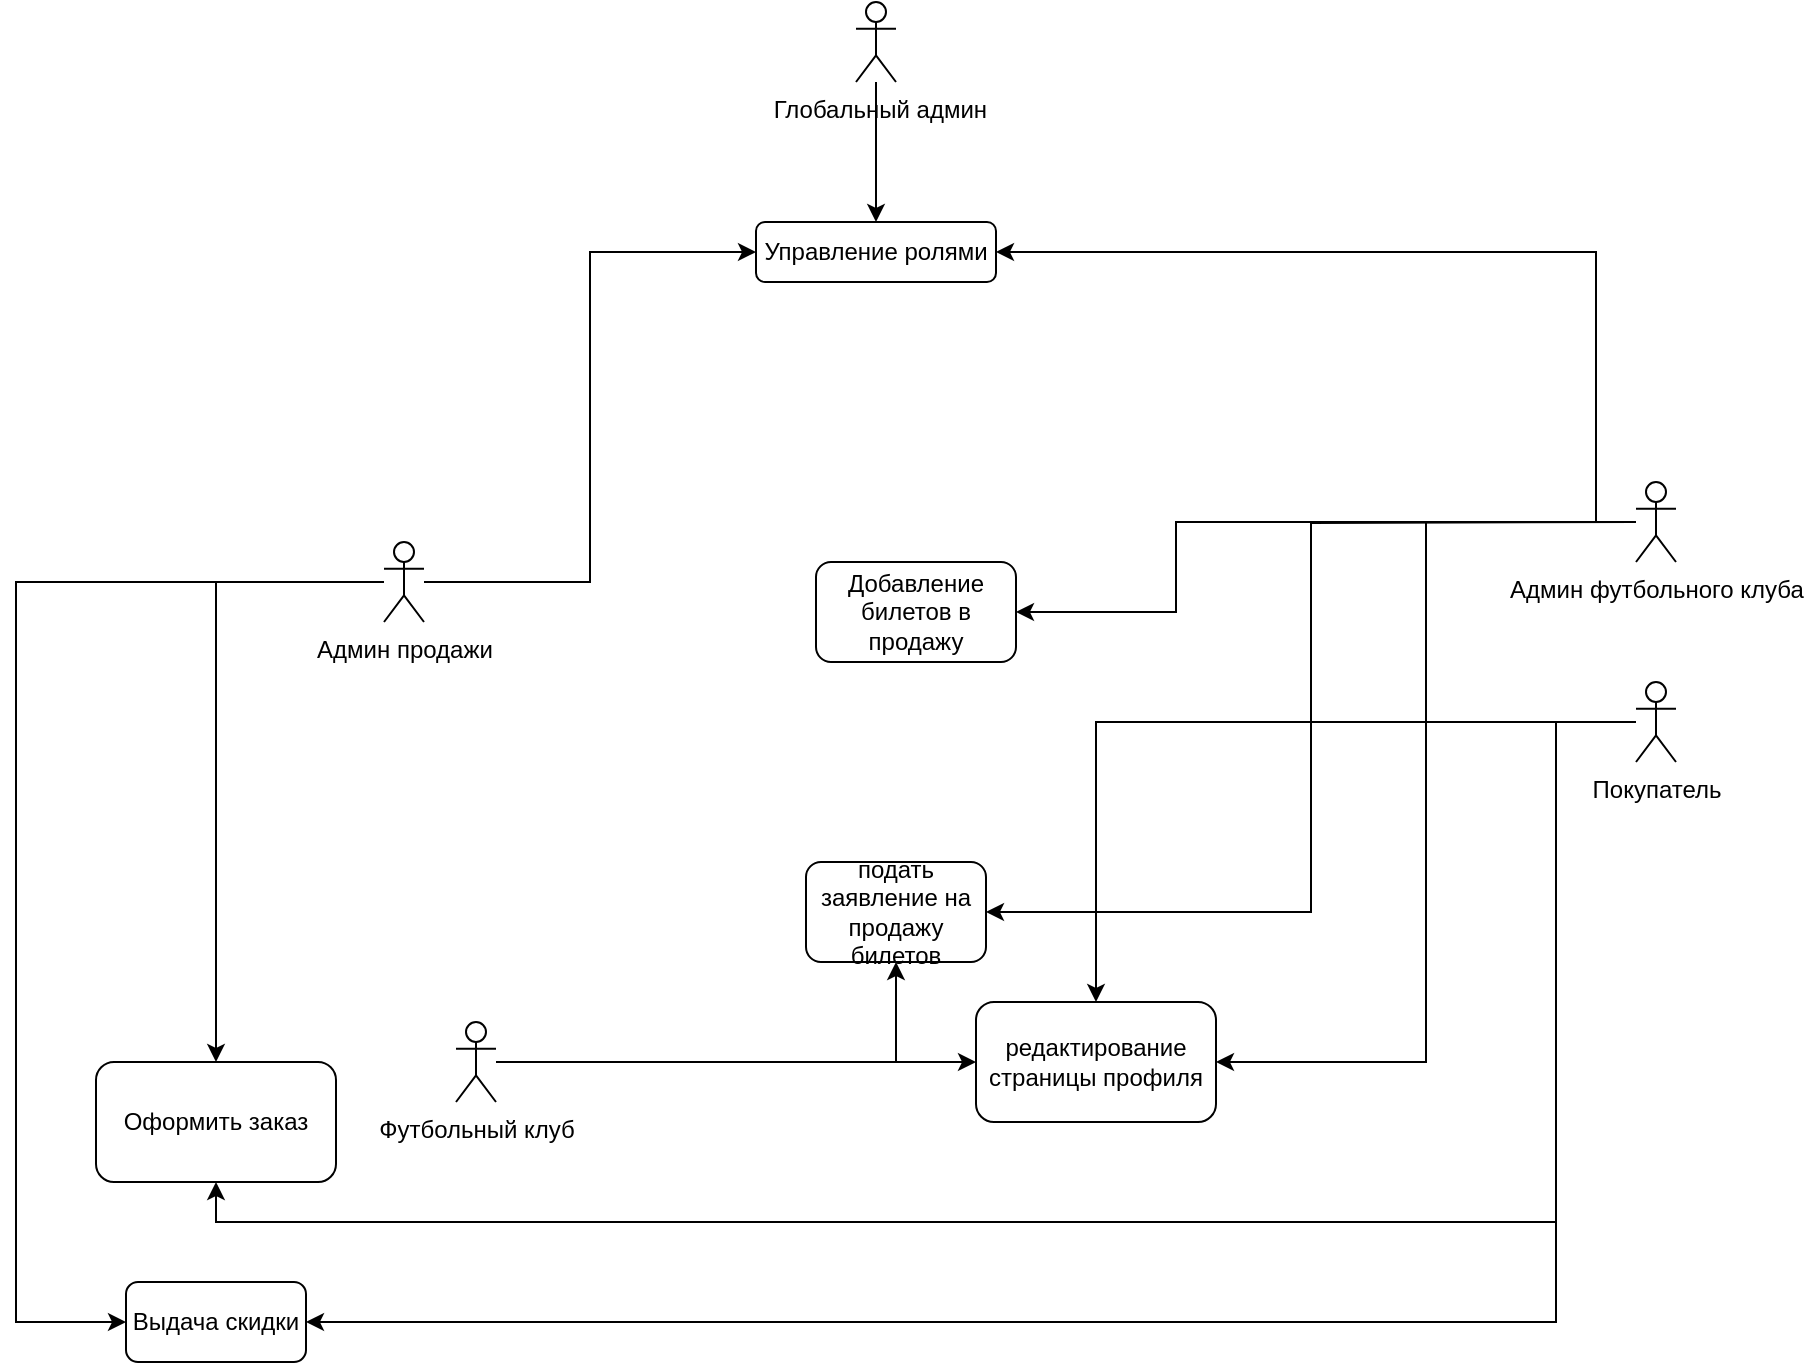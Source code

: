<mxfile version="24.2.1" type="device">
  <diagram name="Страница — 1" id="Tk2gv4fwqHmp9qEmyPy6">
    <mxGraphModel dx="1912" dy="582" grid="1" gridSize="10" guides="1" tooltips="1" connect="1" arrows="1" fold="1" page="1" pageScale="1" pageWidth="827" pageHeight="1169" math="0" shadow="0">
      <root>
        <mxCell id="0" />
        <mxCell id="1" parent="0" />
        <mxCell id="ybw-ea6jZVYRjS152vAR-17" style="edgeStyle=orthogonalEdgeStyle;rounded=0;orthogonalLoop=1;jettySize=auto;html=1;" parent="1" source="ybw-ea6jZVYRjS152vAR-3" target="ybw-ea6jZVYRjS152vAR-16" edge="1">
          <mxGeometry relative="1" as="geometry" />
        </mxCell>
        <mxCell id="ybw-ea6jZVYRjS152vAR-3" value="&amp;nbsp;Глобальный админ" style="shape=umlActor;verticalLabelPosition=bottom;verticalAlign=top;html=1;outlineConnect=0;" parent="1" vertex="1">
          <mxGeometry x="340" y="120" width="20" height="40" as="geometry" />
        </mxCell>
        <mxCell id="ybw-ea6jZVYRjS152vAR-23" style="edgeStyle=orthogonalEdgeStyle;rounded=0;orthogonalLoop=1;jettySize=auto;html=1;entryX=0.5;entryY=1;entryDx=0;entryDy=0;" parent="1" source="ybw-ea6jZVYRjS152vAR-4" target="ybw-ea6jZVYRjS152vAR-12" edge="1">
          <mxGeometry relative="1" as="geometry" />
        </mxCell>
        <mxCell id="ybw-ea6jZVYRjS152vAR-32" style="edgeStyle=orthogonalEdgeStyle;rounded=0;orthogonalLoop=1;jettySize=auto;html=1;" parent="1" source="ybw-ea6jZVYRjS152vAR-4" target="ybw-ea6jZVYRjS152vAR-30" edge="1">
          <mxGeometry relative="1" as="geometry" />
        </mxCell>
        <mxCell id="ybw-ea6jZVYRjS152vAR-4" value="Футбольный клуб" style="shape=umlActor;verticalLabelPosition=bottom;verticalAlign=top;html=1;outlineConnect=0;" parent="1" vertex="1">
          <mxGeometry x="140" y="630" width="20" height="40" as="geometry" />
        </mxCell>
        <mxCell id="ybw-ea6jZVYRjS152vAR-15" style="edgeStyle=orthogonalEdgeStyle;rounded=0;orthogonalLoop=1;jettySize=auto;html=1;entryX=1;entryY=0.5;entryDx=0;entryDy=0;" parent="1" target="ybw-ea6jZVYRjS152vAR-13" edge="1">
          <mxGeometry relative="1" as="geometry">
            <mxPoint x="730" y="380" as="sourcePoint" />
          </mxGeometry>
        </mxCell>
        <mxCell id="ybw-ea6jZVYRjS152vAR-19" style="edgeStyle=orthogonalEdgeStyle;rounded=0;orthogonalLoop=1;jettySize=auto;html=1;entryX=1;entryY=0.5;entryDx=0;entryDy=0;" parent="1" source="ybw-ea6jZVYRjS152vAR-7" target="ybw-ea6jZVYRjS152vAR-16" edge="1">
          <mxGeometry relative="1" as="geometry">
            <Array as="points">
              <mxPoint x="710" y="380" />
              <mxPoint x="710" y="245" />
            </Array>
          </mxGeometry>
        </mxCell>
        <mxCell id="ybw-ea6jZVYRjS152vAR-31" style="edgeStyle=orthogonalEdgeStyle;rounded=0;orthogonalLoop=1;jettySize=auto;html=1;entryX=1;entryY=0.5;entryDx=0;entryDy=0;" parent="1" source="ybw-ea6jZVYRjS152vAR-7" target="ybw-ea6jZVYRjS152vAR-30" edge="1">
          <mxGeometry relative="1" as="geometry" />
        </mxCell>
        <mxCell id="ybw-ea6jZVYRjS152vAR-39" style="edgeStyle=orthogonalEdgeStyle;rounded=0;orthogonalLoop=1;jettySize=auto;html=1;entryX=1;entryY=0.5;entryDx=0;entryDy=0;" parent="1" source="ybw-ea6jZVYRjS152vAR-7" target="ybw-ea6jZVYRjS152vAR-38" edge="1">
          <mxGeometry relative="1" as="geometry">
            <Array as="points">
              <mxPoint x="500" y="380" />
              <mxPoint x="500" y="425" />
            </Array>
          </mxGeometry>
        </mxCell>
        <mxCell id="ybw-ea6jZVYRjS152vAR-7" value="Админ футбольного клуба" style="shape=umlActor;verticalLabelPosition=bottom;verticalAlign=top;html=1;outlineConnect=0;" parent="1" vertex="1">
          <mxGeometry x="730" y="360" width="20" height="40" as="geometry" />
        </mxCell>
        <mxCell id="ybw-ea6jZVYRjS152vAR-18" style="edgeStyle=orthogonalEdgeStyle;rounded=0;orthogonalLoop=1;jettySize=auto;html=1;entryX=0;entryY=0.5;entryDx=0;entryDy=0;" parent="1" source="ybw-ea6jZVYRjS152vAR-8" target="ybw-ea6jZVYRjS152vAR-16" edge="1">
          <mxGeometry relative="1" as="geometry" />
        </mxCell>
        <mxCell id="ybw-ea6jZVYRjS152vAR-22" style="edgeStyle=orthogonalEdgeStyle;rounded=0;orthogonalLoop=1;jettySize=auto;html=1;" parent="1" source="ybw-ea6jZVYRjS152vAR-8" target="ybw-ea6jZVYRjS152vAR-20" edge="1">
          <mxGeometry relative="1" as="geometry" />
        </mxCell>
        <mxCell id="ybw-ea6jZVYRjS152vAR-28" style="edgeStyle=orthogonalEdgeStyle;rounded=0;orthogonalLoop=1;jettySize=auto;html=1;entryX=0;entryY=0.5;entryDx=0;entryDy=0;" parent="1" source="ybw-ea6jZVYRjS152vAR-8" target="ybw-ea6jZVYRjS152vAR-27" edge="1">
          <mxGeometry relative="1" as="geometry">
            <Array as="points">
              <mxPoint x="-80" y="410" />
              <mxPoint x="-80" y="780" />
            </Array>
          </mxGeometry>
        </mxCell>
        <mxCell id="ybw-ea6jZVYRjS152vAR-8" value="Админ продажи" style="shape=umlActor;verticalLabelPosition=bottom;verticalAlign=top;html=1;outlineConnect=0;" parent="1" vertex="1">
          <mxGeometry x="104" y="390" width="20" height="40" as="geometry" />
        </mxCell>
        <mxCell id="ybw-ea6jZVYRjS152vAR-24" style="edgeStyle=orthogonalEdgeStyle;rounded=0;orthogonalLoop=1;jettySize=auto;html=1;entryX=0.5;entryY=1;entryDx=0;entryDy=0;" parent="1" source="ybw-ea6jZVYRjS152vAR-11" target="ybw-ea6jZVYRjS152vAR-20" edge="1">
          <mxGeometry relative="1" as="geometry">
            <mxPoint x="750" y="540" as="sourcePoint" />
            <mxPoint x="170.0" y="870" as="targetPoint" />
            <Array as="points">
              <mxPoint x="690" y="480" />
              <mxPoint x="690" y="730" />
              <mxPoint x="20" y="730" />
            </Array>
          </mxGeometry>
        </mxCell>
        <mxCell id="ybw-ea6jZVYRjS152vAR-29" style="edgeStyle=orthogonalEdgeStyle;rounded=0;orthogonalLoop=1;jettySize=auto;html=1;entryX=1;entryY=0.5;entryDx=0;entryDy=0;" parent="1" source="ybw-ea6jZVYRjS152vAR-11" target="ybw-ea6jZVYRjS152vAR-27" edge="1">
          <mxGeometry relative="1" as="geometry">
            <Array as="points">
              <mxPoint x="690" y="480" />
              <mxPoint x="690" y="780" />
            </Array>
          </mxGeometry>
        </mxCell>
        <mxCell id="ybw-ea6jZVYRjS152vAR-36" style="edgeStyle=orthogonalEdgeStyle;rounded=0;orthogonalLoop=1;jettySize=auto;html=1;entryX=0.5;entryY=0;entryDx=0;entryDy=0;" parent="1" source="ybw-ea6jZVYRjS152vAR-11" target="ybw-ea6jZVYRjS152vAR-30" edge="1">
          <mxGeometry relative="1" as="geometry" />
        </mxCell>
        <mxCell id="ybw-ea6jZVYRjS152vAR-11" value="Покупатель" style="shape=umlActor;verticalLabelPosition=bottom;verticalAlign=top;html=1;outlineConnect=0;" parent="1" vertex="1">
          <mxGeometry x="730" y="460" width="20" height="40" as="geometry" />
        </mxCell>
        <mxCell id="ybw-ea6jZVYRjS152vAR-12" value="" style="rounded=1;whiteSpace=wrap;html=1;" parent="1" vertex="1">
          <mxGeometry x="315" y="550" width="90" height="50" as="geometry" />
        </mxCell>
        <mxCell id="ybw-ea6jZVYRjS152vAR-13" value="подать заявление на продажу билетов" style="text;html=1;align=center;verticalAlign=middle;whiteSpace=wrap;rounded=0;" parent="1" vertex="1">
          <mxGeometry x="315" y="560" width="90" height="30" as="geometry" />
        </mxCell>
        <mxCell id="ybw-ea6jZVYRjS152vAR-16" value="Управление ролями" style="rounded=1;whiteSpace=wrap;html=1;" parent="1" vertex="1">
          <mxGeometry x="290" y="230" width="120" height="30" as="geometry" />
        </mxCell>
        <mxCell id="ybw-ea6jZVYRjS152vAR-20" value="Оформить заказ" style="rounded=1;whiteSpace=wrap;html=1;" parent="1" vertex="1">
          <mxGeometry x="-40" y="650" width="120" height="60" as="geometry" />
        </mxCell>
        <mxCell id="ybw-ea6jZVYRjS152vAR-27" value="Выдача скидки" style="rounded=1;whiteSpace=wrap;html=1;" parent="1" vertex="1">
          <mxGeometry x="-25" y="760" width="90" height="40" as="geometry" />
        </mxCell>
        <mxCell id="ybw-ea6jZVYRjS152vAR-30" value="редактирование страницы профиля" style="rounded=1;whiteSpace=wrap;html=1;" parent="1" vertex="1">
          <mxGeometry x="400" y="620" width="120" height="60" as="geometry" />
        </mxCell>
        <mxCell id="ybw-ea6jZVYRjS152vAR-38" value="Добавление билетов в продажу" style="rounded=1;whiteSpace=wrap;html=1;" parent="1" vertex="1">
          <mxGeometry x="320" y="400" width="100" height="50" as="geometry" />
        </mxCell>
      </root>
    </mxGraphModel>
  </diagram>
</mxfile>
